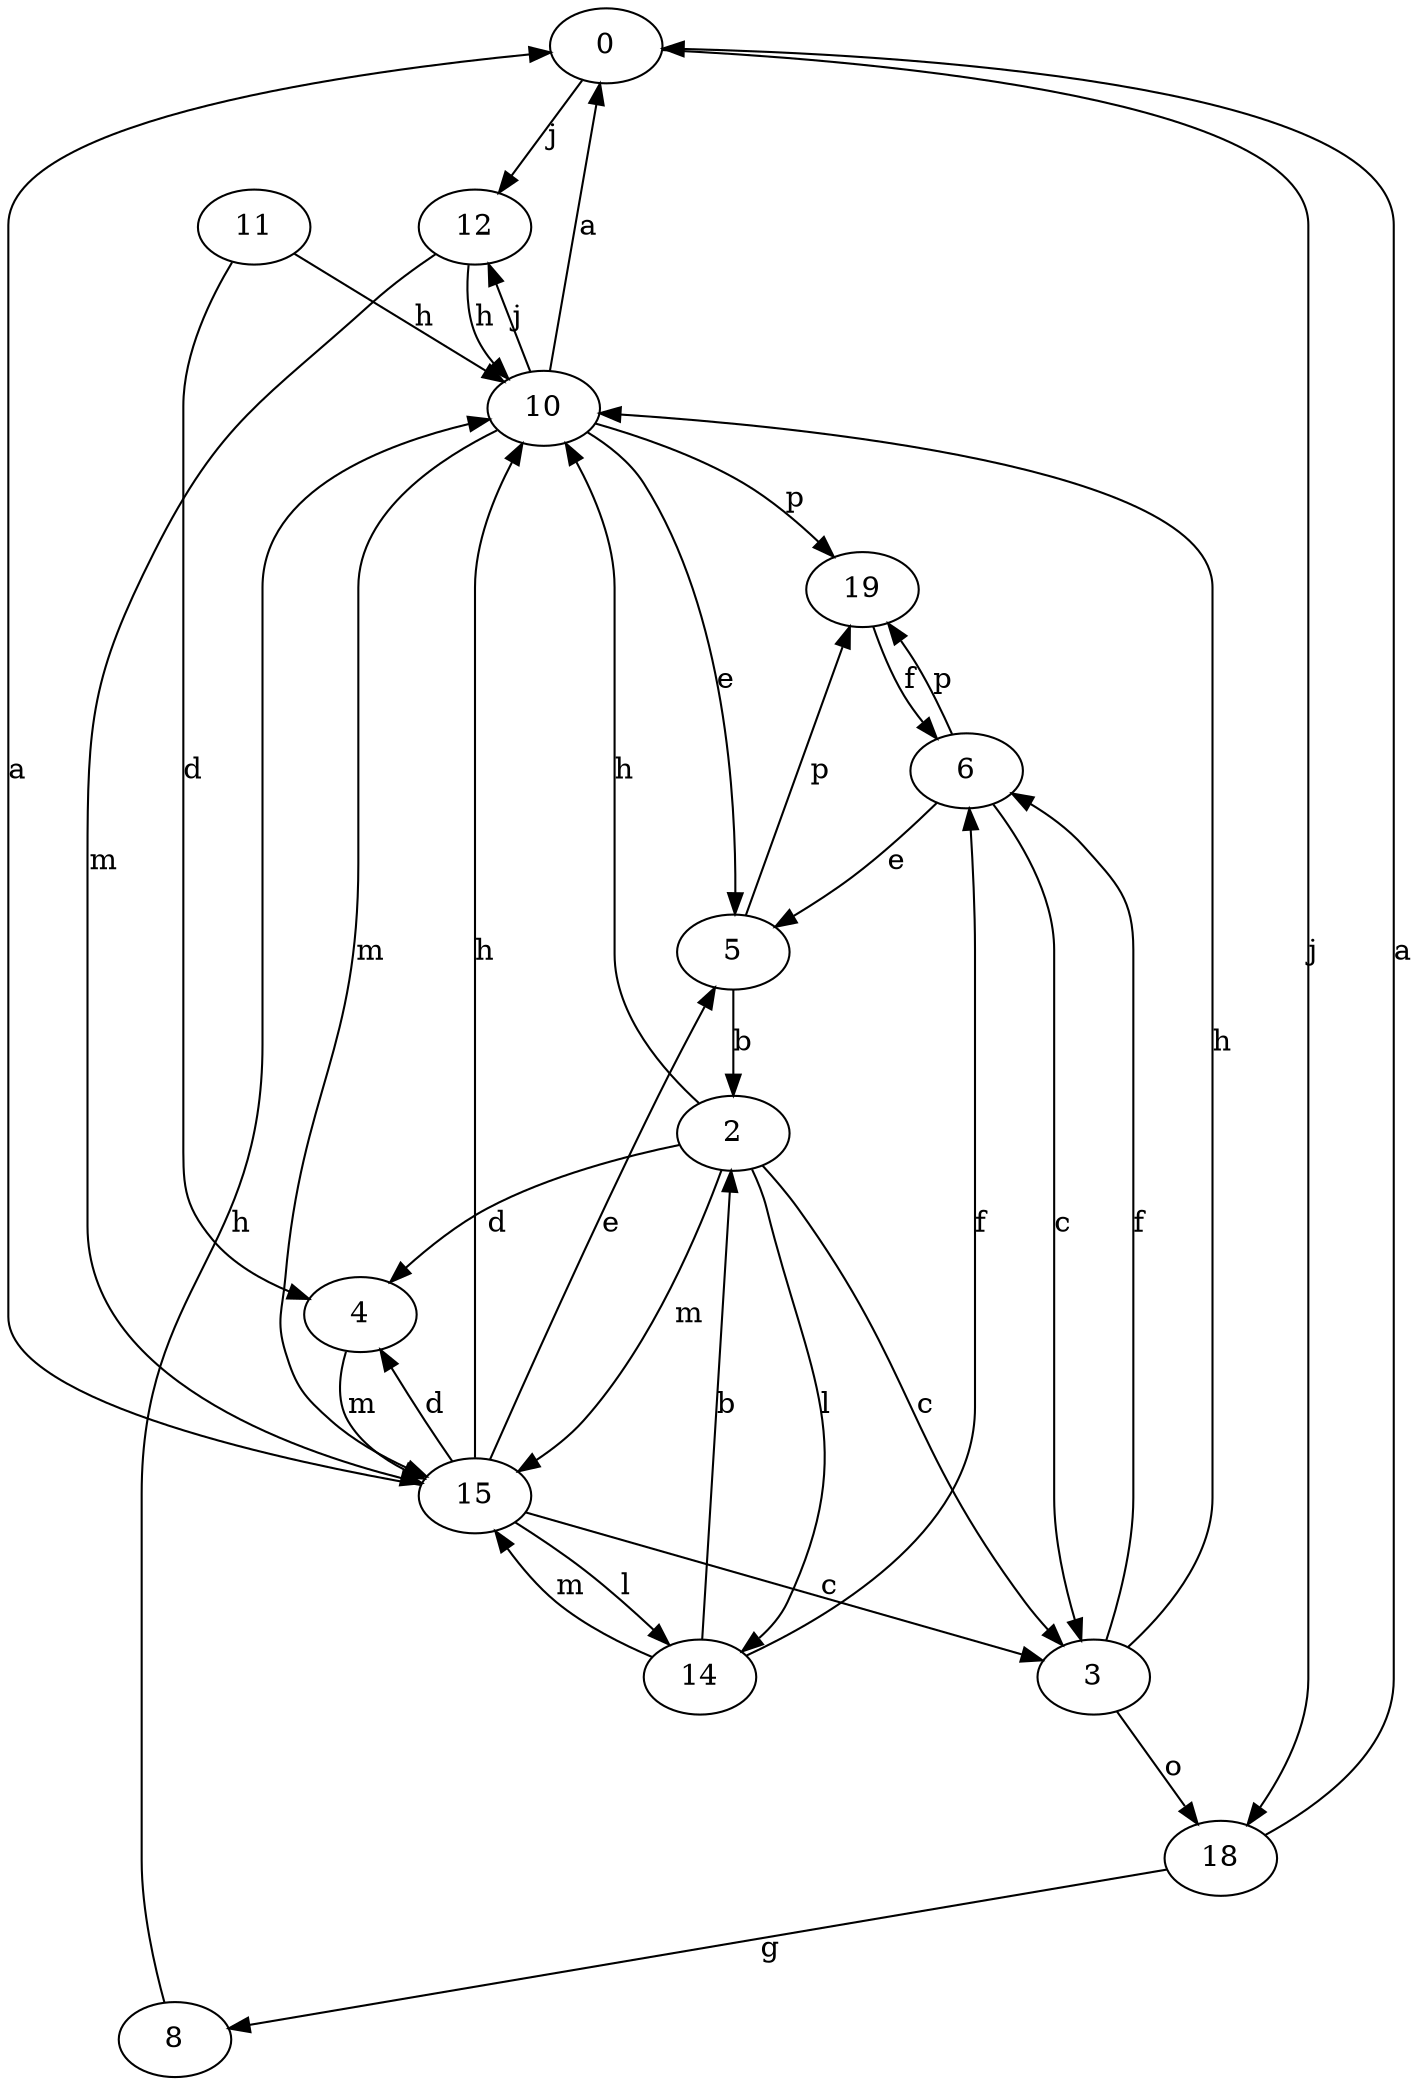 strict digraph  {
0;
2;
3;
4;
5;
6;
8;
10;
11;
12;
14;
15;
18;
19;
0 -> 12  [label=j];
0 -> 18  [label=j];
2 -> 3  [label=c];
2 -> 4  [label=d];
2 -> 10  [label=h];
2 -> 14  [label=l];
2 -> 15  [label=m];
3 -> 6  [label=f];
3 -> 10  [label=h];
3 -> 18  [label=o];
4 -> 15  [label=m];
5 -> 2  [label=b];
5 -> 19  [label=p];
6 -> 3  [label=c];
6 -> 5  [label=e];
6 -> 19  [label=p];
8 -> 10  [label=h];
10 -> 0  [label=a];
10 -> 5  [label=e];
10 -> 12  [label=j];
10 -> 15  [label=m];
10 -> 19  [label=p];
11 -> 4  [label=d];
11 -> 10  [label=h];
12 -> 10  [label=h];
12 -> 15  [label=m];
14 -> 2  [label=b];
14 -> 6  [label=f];
14 -> 15  [label=m];
15 -> 0  [label=a];
15 -> 3  [label=c];
15 -> 4  [label=d];
15 -> 5  [label=e];
15 -> 10  [label=h];
15 -> 14  [label=l];
18 -> 0  [label=a];
18 -> 8  [label=g];
19 -> 6  [label=f];
}

